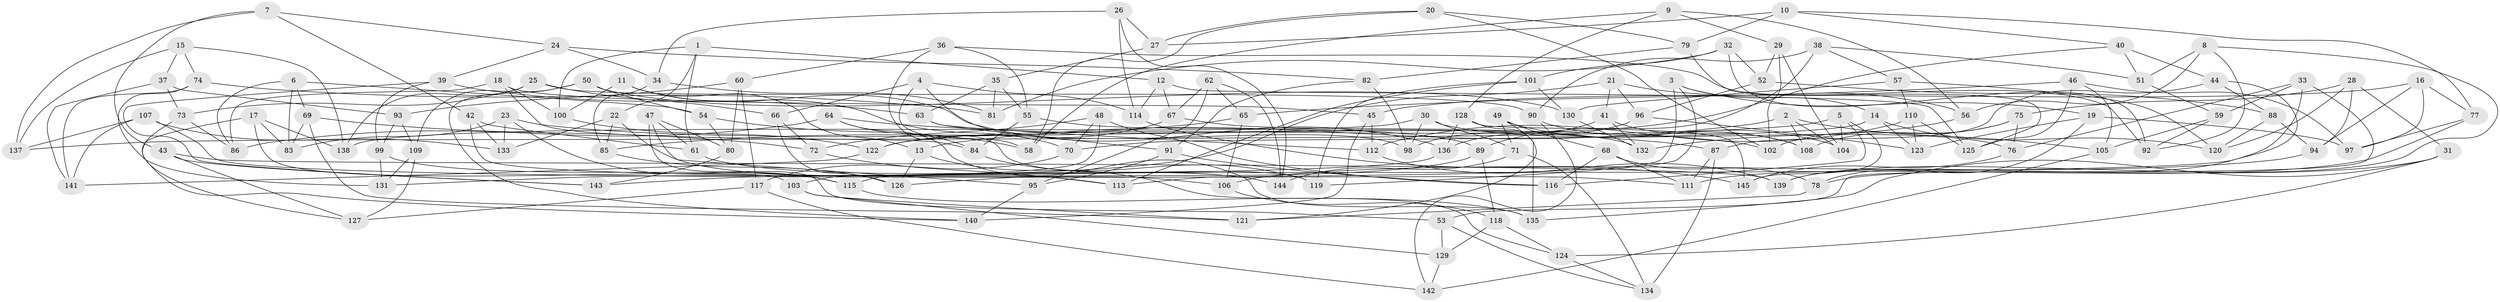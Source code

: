 // coarse degree distribution, {4: 0.4895833333333333, 6: 0.46875, 5: 0.041666666666666664}
// Generated by graph-tools (version 1.1) at 2025/24/03/03/25 07:24:30]
// undirected, 145 vertices, 290 edges
graph export_dot {
graph [start="1"]
  node [color=gray90,style=filled];
  1;
  2;
  3;
  4;
  5;
  6;
  7;
  8;
  9;
  10;
  11;
  12;
  13;
  14;
  15;
  16;
  17;
  18;
  19;
  20;
  21;
  22;
  23;
  24;
  25;
  26;
  27;
  28;
  29;
  30;
  31;
  32;
  33;
  34;
  35;
  36;
  37;
  38;
  39;
  40;
  41;
  42;
  43;
  44;
  45;
  46;
  47;
  48;
  49;
  50;
  51;
  52;
  53;
  54;
  55;
  56;
  57;
  58;
  59;
  60;
  61;
  62;
  63;
  64;
  65;
  66;
  67;
  68;
  69;
  70;
  71;
  72;
  73;
  74;
  75;
  76;
  77;
  78;
  79;
  80;
  81;
  82;
  83;
  84;
  85;
  86;
  87;
  88;
  89;
  90;
  91;
  92;
  93;
  94;
  95;
  96;
  97;
  98;
  99;
  100;
  101;
  102;
  103;
  104;
  105;
  106;
  107;
  108;
  109;
  110;
  111;
  112;
  113;
  114;
  115;
  116;
  117;
  118;
  119;
  120;
  121;
  122;
  123;
  124;
  125;
  126;
  127;
  128;
  129;
  130;
  131;
  132;
  133;
  134;
  135;
  136;
  137;
  138;
  139;
  140;
  141;
  142;
  143;
  144;
  145;
  1 -- 12;
  1 -- 61;
  1 -- 100;
  1 -- 22;
  2 -- 13;
  2 -- 104;
  2 -- 105;
  2 -- 108;
  3 -- 113;
  3 -- 119;
  3 -- 14;
  3 -- 19;
  4 -- 58;
  4 -- 66;
  4 -- 114;
  4 -- 98;
  5 -- 145;
  5 -- 104;
  5 -- 116;
  5 -- 137;
  6 -- 69;
  6 -- 54;
  6 -- 86;
  6 -- 83;
  7 -- 42;
  7 -- 24;
  7 -- 43;
  7 -- 137;
  8 -- 92;
  8 -- 139;
  8 -- 51;
  8 -- 56;
  9 -- 56;
  9 -- 58;
  9 -- 128;
  9 -- 29;
  10 -- 77;
  10 -- 40;
  10 -- 27;
  10 -- 79;
  11 -- 70;
  11 -- 13;
  11 -- 100;
  11 -- 136;
  12 -- 67;
  12 -- 125;
  12 -- 114;
  13 -- 126;
  13 -- 124;
  14 -- 120;
  14 -- 123;
  14 -- 70;
  15 -- 138;
  15 -- 137;
  15 -- 37;
  15 -- 74;
  16 -- 77;
  16 -- 97;
  16 -- 94;
  16 -- 45;
  17 -- 138;
  17 -- 127;
  17 -- 83;
  17 -- 103;
  18 -- 84;
  18 -- 100;
  18 -- 86;
  18 -- 45;
  19 -- 78;
  19 -- 97;
  19 -- 123;
  20 -- 27;
  20 -- 102;
  20 -- 79;
  20 -- 58;
  21 -- 41;
  21 -- 96;
  21 -- 131;
  21 -- 56;
  22 -- 133;
  22 -- 113;
  22 -- 85;
  23 -- 133;
  23 -- 115;
  23 -- 83;
  23 -- 102;
  24 -- 34;
  24 -- 39;
  24 -- 82;
  25 -- 138;
  25 -- 90;
  25 -- 73;
  25 -- 66;
  26 -- 144;
  26 -- 114;
  26 -- 27;
  26 -- 34;
  27 -- 35;
  28 -- 120;
  28 -- 94;
  28 -- 31;
  28 -- 75;
  29 -- 52;
  29 -- 102;
  29 -- 104;
  30 -- 71;
  30 -- 98;
  30 -- 138;
  30 -- 76;
  31 -- 78;
  31 -- 135;
  31 -- 124;
  32 -- 92;
  32 -- 52;
  32 -- 101;
  32 -- 81;
  33 -- 59;
  33 -- 76;
  33 -- 115;
  33 -- 53;
  34 -- 85;
  34 -- 81;
  35 -- 55;
  35 -- 81;
  35 -- 63;
  36 -- 119;
  36 -- 92;
  36 -- 55;
  36 -- 60;
  37 -- 73;
  37 -- 141;
  37 -- 93;
  38 -- 90;
  38 -- 51;
  38 -- 89;
  38 -- 57;
  39 -- 99;
  39 -- 143;
  39 -- 63;
  40 -- 44;
  40 -- 122;
  40 -- 51;
  41 -- 108;
  41 -- 98;
  41 -- 132;
  42 -- 61;
  42 -- 133;
  42 -- 106;
  43 -- 127;
  43 -- 139;
  43 -- 143;
  44 -- 139;
  44 -- 88;
  44 -- 87;
  45 -- 112;
  45 -- 140;
  46 -- 97;
  46 -- 65;
  46 -- 105;
  46 -- 125;
  47 -- 80;
  47 -- 61;
  47 -- 95;
  47 -- 53;
  48 -- 70;
  48 -- 116;
  48 -- 72;
  48 -- 103;
  49 -- 68;
  49 -- 104;
  49 -- 121;
  49 -- 71;
  50 -- 130;
  50 -- 140;
  50 -- 109;
  50 -- 54;
  51 -- 59;
  52 -- 88;
  52 -- 96;
  53 -- 134;
  53 -- 129;
  54 -- 80;
  54 -- 58;
  55 -- 84;
  55 -- 89;
  56 -- 132;
  57 -- 110;
  57 -- 120;
  57 -- 130;
  59 -- 92;
  59 -- 105;
  60 -- 93;
  60 -- 80;
  60 -- 117;
  61 -- 144;
  62 -- 65;
  62 -- 144;
  62 -- 95;
  62 -- 67;
  63 -- 112;
  63 -- 91;
  64 -- 84;
  64 -- 135;
  64 -- 86;
  64 -- 87;
  65 -- 85;
  65 -- 106;
  66 -- 72;
  66 -- 126;
  67 -- 132;
  67 -- 122;
  68 -- 111;
  68 -- 116;
  68 -- 78;
  69 -- 121;
  69 -- 72;
  69 -- 83;
  70 -- 117;
  71 -- 144;
  71 -- 134;
  72 -- 113;
  73 -- 86;
  73 -- 140;
  74 -- 131;
  74 -- 141;
  74 -- 81;
  75 -- 76;
  75 -- 102;
  75 -- 108;
  76 -- 145;
  77 -- 111;
  77 -- 97;
  78 -- 121;
  79 -- 125;
  79 -- 82;
  80 -- 143;
  82 -- 91;
  82 -- 98;
  84 -- 119;
  85 -- 126;
  87 -- 134;
  87 -- 111;
  88 -- 120;
  88 -- 94;
  89 -- 118;
  89 -- 126;
  90 -- 142;
  90 -- 108;
  91 -- 116;
  91 -- 95;
  93 -- 99;
  93 -- 109;
  94 -- 106;
  95 -- 140;
  96 -- 123;
  96 -- 136;
  99 -- 115;
  99 -- 131;
  100 -- 122;
  101 -- 119;
  101 -- 130;
  101 -- 113;
  103 -- 129;
  103 -- 121;
  105 -- 142;
  106 -- 118;
  107 -- 137;
  107 -- 133;
  107 -- 141;
  107 -- 111;
  109 -- 131;
  109 -- 127;
  110 -- 123;
  110 -- 125;
  110 -- 112;
  112 -- 139;
  114 -- 145;
  115 -- 135;
  117 -- 127;
  117 -- 142;
  118 -- 124;
  118 -- 129;
  122 -- 141;
  124 -- 134;
  128 -- 135;
  128 -- 136;
  128 -- 145;
  129 -- 142;
  130 -- 132;
  136 -- 143;
}
